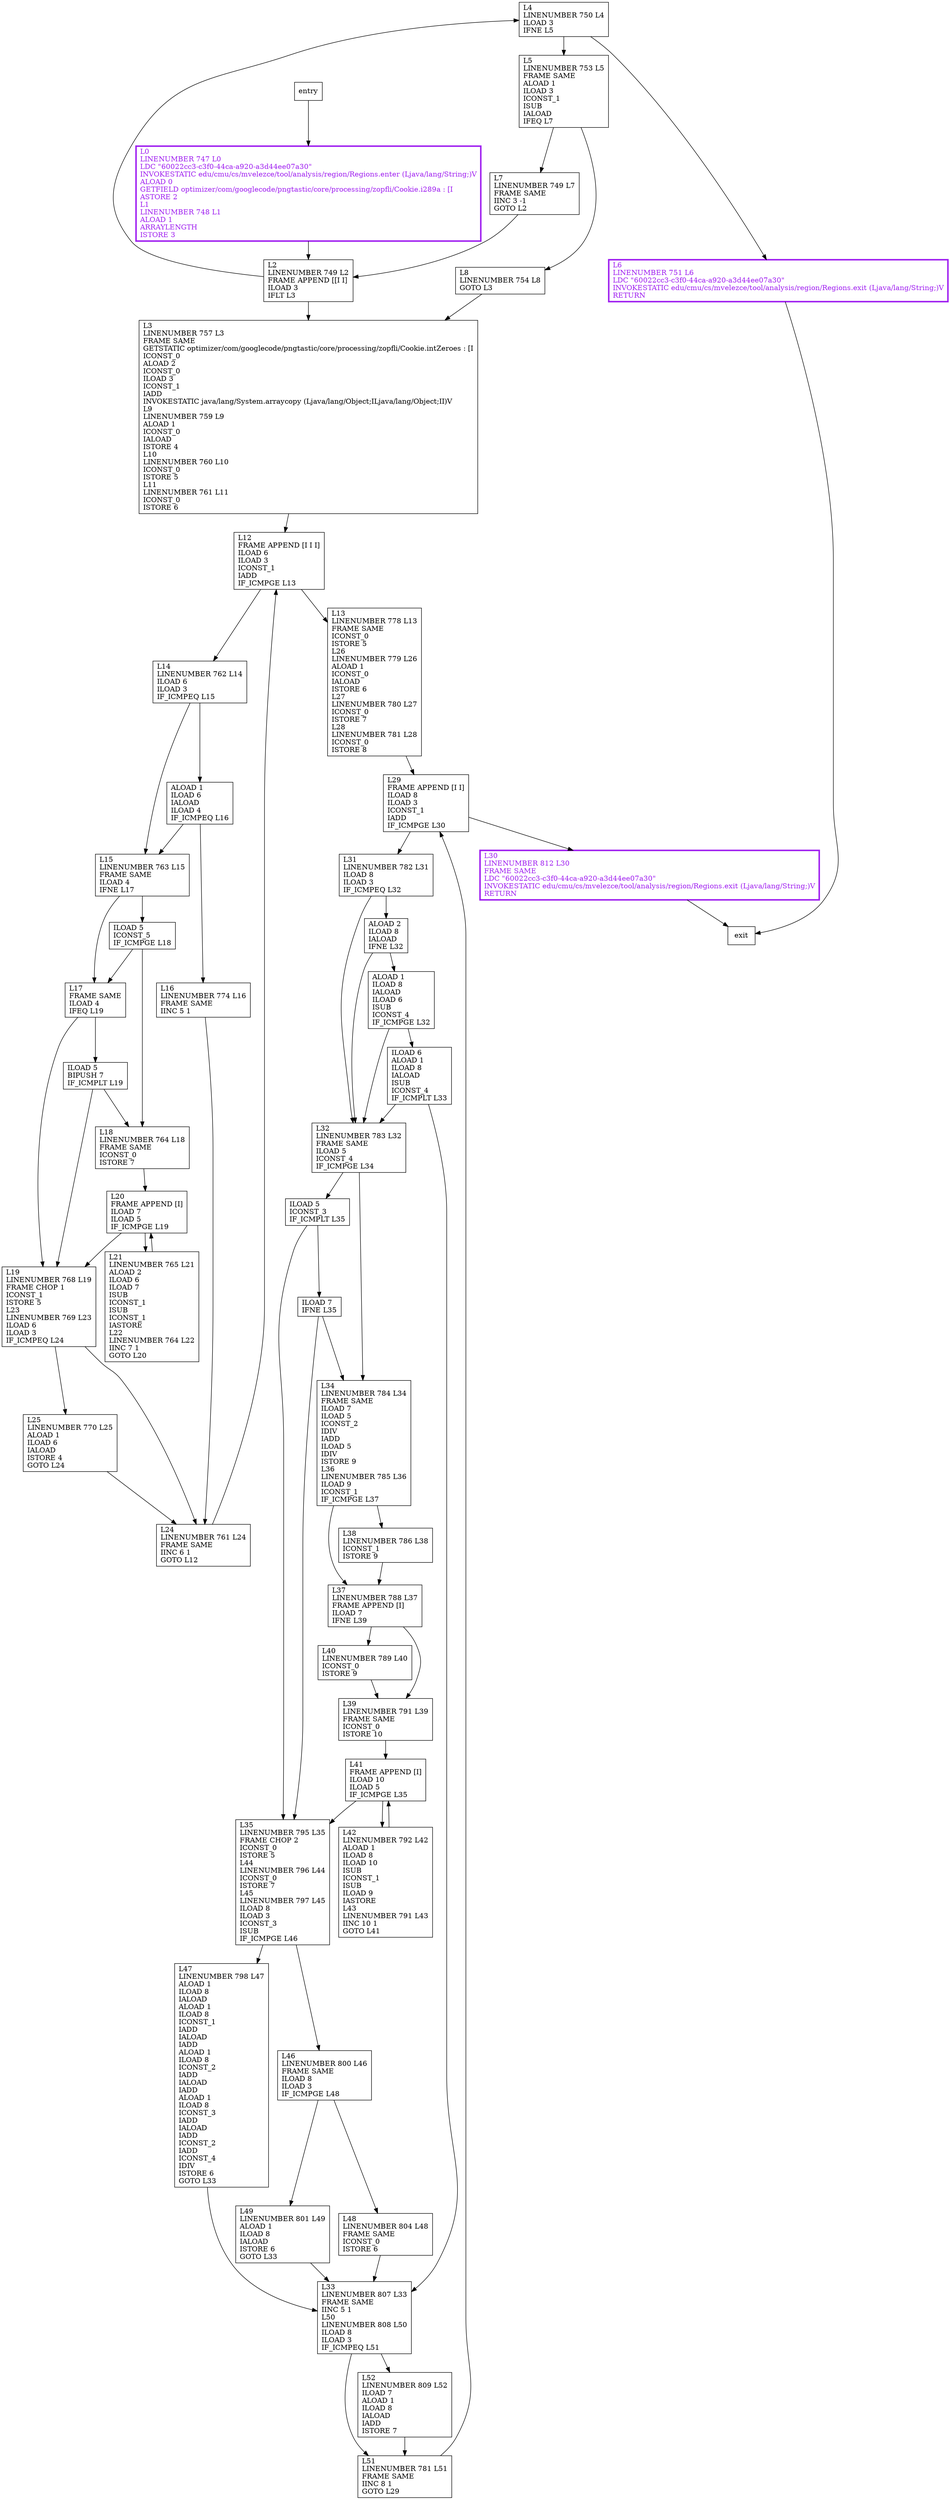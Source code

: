 digraph optimizeHuffmanForRle {
node [shape=record];
1817281652 [label="L4\lLINENUMBER 750 L4\lILOAD 3\lIFNE L5\l"];
1816326817 [label="L24\lLINENUMBER 761 L24\lFRAME SAME\lIINC 6 1\lGOTO L12\l"];
1508130444 [label="L34\lLINENUMBER 784 L34\lFRAME SAME\lILOAD 7\lILOAD 5\lICONST_2\lIDIV\lIADD\lILOAD 5\lIDIV\lISTORE 9\lL36\lLINENUMBER 785 L36\lILOAD 9\lICONST_1\lIF_ICMPGE L37\l"];
956061012 [label="L38\lLINENUMBER 786 L38\lICONST_1\lISTORE 9\l"];
2043702205 [label="ALOAD 1\lILOAD 6\lIALOAD\lILOAD 4\lIF_ICMPEQ L16\l"];
1214753695 [label="ALOAD 1\lILOAD 8\lIALOAD\lILOAD 6\lISUB\lICONST_4\lIF_ICMPGE L32\l"];
244229783 [label="L18\lLINENUMBER 764 L18\lFRAME SAME\lICONST_0\lISTORE 7\l"];
165850513 [label="L14\lLINENUMBER 762 L14\lILOAD 6\lILOAD 3\lIF_ICMPEQ L15\l"];
749362556 [label="ILOAD 5\lICONST_3\lIF_ICMPLT L35\l"];
1586289269 [label="L39\lLINENUMBER 791 L39\lFRAME SAME\lICONST_0\lISTORE 10\l"];
1293885429 [label="L48\lLINENUMBER 804 L48\lFRAME SAME\lICONST_0\lISTORE 6\l"];
501261420 [label="L47\lLINENUMBER 798 L47\lALOAD 1\lILOAD 8\lIALOAD\lALOAD 1\lILOAD 8\lICONST_1\lIADD\lIALOAD\lIADD\lALOAD 1\lILOAD 8\lICONST_2\lIADD\lIALOAD\lIADD\lALOAD 1\lILOAD 8\lICONST_3\lIADD\lIALOAD\lIADD\lICONST_2\lIADD\lICONST_4\lIDIV\lISTORE 6\lGOTO L33\l"];
1425319920 [label="L52\lLINENUMBER 809 L52\lILOAD 7\lALOAD 1\lILOAD 8\lIALOAD\lIADD\lISTORE 7\l"];
1223399478 [label="L3\lLINENUMBER 757 L3\lFRAME SAME\lGETSTATIC optimizer/com/googlecode/pngtastic/core/processing/zopfli/Cookie.intZeroes : [I\lICONST_0\lALOAD 2\lICONST_0\lILOAD 3\lICONST_1\lIADD\lINVOKESTATIC java/lang/System.arraycopy (Ljava/lang/Object;ILjava/lang/Object;II)V\lL9\lLINENUMBER 759 L9\lALOAD 1\lICONST_0\lIALOAD\lISTORE 4\lL10\lLINENUMBER 760 L10\lICONST_0\lISTORE 5\lL11\lLINENUMBER 761 L11\lICONST_0\lISTORE 6\l"];
1051453514 [label="ILOAD 7\lIFNE L35\l"];
1538593345 [label="L17\lFRAME SAME\lILOAD 4\lIFEQ L19\l"];
1170173753 [label="L20\lFRAME APPEND [I]\lILOAD 7\lILOAD 5\lIF_ICMPGE L19\l"];
105194717 [label="L15\lLINENUMBER 763 L15\lFRAME SAME\lILOAD 4\lIFNE L17\l"];
1710422448 [label="ILOAD 6\lALOAD 1\lILOAD 8\lIALOAD\lISUB\lICONST_4\lIF_ICMPLT L33\l"];
117248709 [label="L46\lLINENUMBER 800 L46\lFRAME SAME\lILOAD 8\lILOAD 3\lIF_ICMPGE L48\l"];
447144896 [label="L31\lLINENUMBER 782 L31\lILOAD 8\lILOAD 3\lIF_ICMPEQ L32\l"];
1638001196 [label="L29\lFRAME APPEND [I I]\lILOAD 8\lILOAD 3\lICONST_1\lIADD\lIF_ICMPGE L30\l"];
1636487850 [label="L30\lLINENUMBER 812 L30\lFRAME SAME\lLDC \"60022cc3-c3f0-44ca-a920-a3d44ee07a30\"\lINVOKESTATIC edu/cmu/cs/mvelezce/tool/analysis/region/Regions.exit (Ljava/lang/String;)V\lRETURN\l"];
2144282958 [label="ALOAD 2\lILOAD 8\lIALOAD\lIFNE L32\l"];
573242471 [label="L49\lLINENUMBER 801 L49\lALOAD 1\lILOAD 8\lIALOAD\lISTORE 6\lGOTO L33\l"];
1858779250 [label="L0\lLINENUMBER 747 L0\lLDC \"60022cc3-c3f0-44ca-a920-a3d44ee07a30\"\lINVOKESTATIC edu/cmu/cs/mvelezce/tool/analysis/region/Regions.enter (Ljava/lang/String;)V\lALOAD 0\lGETFIELD optimizer/com/googlecode/pngtastic/core/processing/zopfli/Cookie.i289a : [I\lASTORE 2\lL1\lLINENUMBER 748 L1\lALOAD 1\lARRAYLENGTH\lISTORE 3\l"];
1041905665 [label="L41\lFRAME APPEND [I]\lILOAD 10\lILOAD 5\lIF_ICMPGE L35\l"];
1828871453 [label="L2\lLINENUMBER 749 L2\lFRAME APPEND [[I I]\lILOAD 3\lIFLT L3\l"];
1583816224 [label="L35\lLINENUMBER 795 L35\lFRAME CHOP 2\lICONST_0\lISTORE 5\lL44\lLINENUMBER 796 L44\lICONST_0\lISTORE 7\lL45\lLINENUMBER 797 L45\lILOAD 8\lILOAD 3\lICONST_3\lISUB\lIF_ICMPGE L46\l"];
1579823168 [label="L8\lLINENUMBER 754 L8\lGOTO L3\l"];
1278196189 [label="L51\lLINENUMBER 781 L51\lFRAME SAME\lIINC 8 1\lGOTO L29\l"];
705062537 [label="L6\lLINENUMBER 751 L6\lLDC \"60022cc3-c3f0-44ca-a920-a3d44ee07a30\"\lINVOKESTATIC edu/cmu/cs/mvelezce/tool/analysis/region/Regions.exit (Ljava/lang/String;)V\lRETURN\l"];
1948863514 [label="L13\lLINENUMBER 778 L13\lFRAME SAME\lICONST_0\lISTORE 5\lL26\lLINENUMBER 779 L26\lALOAD 1\lICONST_0\lIALOAD\lISTORE 6\lL27\lLINENUMBER 780 L27\lICONST_0\lISTORE 7\lL28\lLINENUMBER 781 L28\lICONST_0\lISTORE 8\l"];
118456878 [label="ILOAD 5\lBIPUSH 7\lIF_ICMPLT L19\l"];
1609038183 [label="L33\lLINENUMBER 807 L33\lFRAME SAME\lIINC 5 1\lL50\lLINENUMBER 808 L50\lILOAD 8\lILOAD 3\lIF_ICMPEQ L51\l"];
892466122 [label="L32\lLINENUMBER 783 L32\lFRAME SAME\lILOAD 5\lICONST_4\lIF_ICMPGE L34\l"];
1187225933 [label="L37\lLINENUMBER 788 L37\lFRAME APPEND [I]\lILOAD 7\lIFNE L39\l"];
1056889967 [label="L21\lLINENUMBER 765 L21\lALOAD 2\lILOAD 6\lILOAD 7\lISUB\lICONST_1\lISUB\lICONST_1\lIASTORE\lL22\lLINENUMBER 764 L22\lIINC 7 1\lGOTO L20\l"];
1057263702 [label="L40\lLINENUMBER 789 L40\lICONST_0\lISTORE 9\l"];
1202168065 [label="L16\lLINENUMBER 774 L16\lFRAME SAME\lIINC 5 1\l"];
1687586610 [label="L42\lLINENUMBER 792 L42\lALOAD 1\lILOAD 8\lILOAD 10\lISUB\lICONST_1\lISUB\lILOAD 9\lIASTORE\lL43\lLINENUMBER 791 L43\lIINC 10 1\lGOTO L41\l"];
1960554990 [label="L19\lLINENUMBER 768 L19\lFRAME CHOP 1\lICONST_1\lISTORE 5\lL23\lLINENUMBER 769 L23\lILOAD 6\lILOAD 3\lIF_ICMPEQ L24\l"];
297031141 [label="L5\lLINENUMBER 753 L5\lFRAME SAME\lALOAD 1\lILOAD 3\lICONST_1\lISUB\lIALOAD\lIFEQ L7\l"];
1954133542 [label="ILOAD 5\lICONST_5\lIF_ICMPGE L18\l"];
1043882455 [label="L7\lLINENUMBER 749 L7\lFRAME SAME\lIINC 3 -1\lGOTO L2\l"];
396821493 [label="L25\lLINENUMBER 770 L25\lALOAD 1\lILOAD 6\lIALOAD\lISTORE 4\lGOTO L24\l"];
1609742538 [label="L12\lFRAME APPEND [I I I]\lILOAD 6\lILOAD 3\lICONST_1\lIADD\lIF_ICMPGE L13\l"];
entry;
exit;
1817281652 -> 297031141;
1817281652 -> 705062537;
1508130444 -> 956061012;
1508130444 -> 1187225933;
1214753695 -> 1710422448;
1214753695 -> 892466122;
244229783 -> 1170173753;
1586289269 -> 1041905665;
501261420 -> 1609038183;
1425319920 -> 1278196189;
1051453514 -> 1583816224;
1051453514 -> 1508130444;
1170173753 -> 1056889967;
1170173753 -> 1960554990;
117248709 -> 1293885429;
117248709 -> 573242471;
447144896 -> 2144282958;
447144896 -> 892466122;
1858779250 -> 1828871453;
1041905665 -> 1583816224;
1041905665 -> 1687586610;
1948863514 -> 1638001196;
892466122 -> 1508130444;
892466122 -> 749362556;
1187225933 -> 1057263702;
1187225933 -> 1586289269;
1056889967 -> 1170173753;
1057263702 -> 1586289269;
entry -> 1858779250;
1202168065 -> 1816326817;
1687586610 -> 1041905665;
1960554990 -> 1816326817;
1960554990 -> 396821493;
297031141 -> 1579823168;
297031141 -> 1043882455;
1954133542 -> 1538593345;
1954133542 -> 244229783;
396821493 -> 1816326817;
1816326817 -> 1609742538;
956061012 -> 1187225933;
2043702205 -> 105194717;
2043702205 -> 1202168065;
165850513 -> 105194717;
165850513 -> 2043702205;
749362556 -> 1051453514;
749362556 -> 1583816224;
1293885429 -> 1609038183;
1223399478 -> 1609742538;
1538593345 -> 1960554990;
1538593345 -> 118456878;
105194717 -> 1538593345;
105194717 -> 1954133542;
1710422448 -> 1609038183;
1710422448 -> 892466122;
1638001196 -> 447144896;
1638001196 -> 1636487850;
1636487850 -> exit;
2144282958 -> 1214753695;
2144282958 -> 892466122;
573242471 -> 1609038183;
1828871453 -> 1817281652;
1828871453 -> 1223399478;
1583816224 -> 117248709;
1583816224 -> 501261420;
1579823168 -> 1223399478;
1278196189 -> 1638001196;
705062537 -> exit;
118456878 -> 1960554990;
118456878 -> 244229783;
1609038183 -> 1278196189;
1609038183 -> 1425319920;
1043882455 -> 1828871453;
1609742538 -> 165850513;
1609742538 -> 1948863514;
1858779250[fontcolor="purple", penwidth=3, color="purple"];
705062537[fontcolor="purple", penwidth=3, color="purple"];
1636487850[fontcolor="purple", penwidth=3, color="purple"];
}
